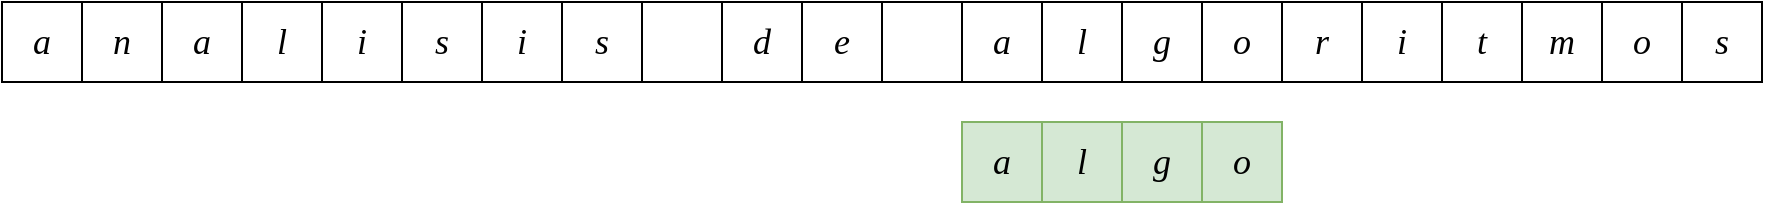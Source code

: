 <mxfile version="12.3.2" type="device" pages="1"><diagram id="_e8KGb4v1lqTLhMgVJUz" name="Page-1"><mxGraphModel dx="1092" dy="816" grid="1" gridSize="10" guides="1" tooltips="1" connect="1" arrows="1" fold="1" page="1" pageScale="1" pageWidth="850" pageHeight="1100" math="0" shadow="0"><root><mxCell id="0"/><mxCell id="1" parent="0"/><mxCell id="InzBRiQzi3yd6xg3x87f-1" value="&lt;font face=&quot;cm&quot; style=&quot;font-size: 18px&quot;&gt;&lt;i&gt;a&lt;/i&gt;&lt;/font&gt;" style="whiteSpace=wrap;html=1;aspect=fixed;" parent="1" vertex="1"><mxGeometry y="40" width="40" height="40" as="geometry"/></mxCell><mxCell id="InzBRiQzi3yd6xg3x87f-2" value="&lt;font face=&quot;cm&quot; style=&quot;font-size: 18px&quot;&gt;&lt;i&gt;n&lt;/i&gt;&lt;/font&gt;" style="whiteSpace=wrap;html=1;aspect=fixed;" parent="1" vertex="1"><mxGeometry x="40" y="40" width="40" height="40" as="geometry"/></mxCell><mxCell id="InzBRiQzi3yd6xg3x87f-4" value="&lt;font face=&quot;cm&quot; style=&quot;font-size: 18px&quot;&gt;&lt;i&gt;a&lt;/i&gt;&lt;/font&gt;" style="whiteSpace=wrap;html=1;aspect=fixed;" parent="1" vertex="1"><mxGeometry x="80" y="40" width="40" height="40" as="geometry"/></mxCell><mxCell id="InzBRiQzi3yd6xg3x87f-5" value="&lt;font face=&quot;cm&quot; style=&quot;font-size: 18px&quot;&gt;&lt;i&gt;l&lt;/i&gt;&lt;/font&gt;" style="whiteSpace=wrap;html=1;aspect=fixed;" parent="1" vertex="1"><mxGeometry x="120" y="40" width="40" height="40" as="geometry"/></mxCell><mxCell id="InzBRiQzi3yd6xg3x87f-6" value="&lt;font face=&quot;cm&quot; style=&quot;font-size: 18px&quot;&gt;&lt;i&gt;i&lt;/i&gt;&lt;/font&gt;" style="whiteSpace=wrap;html=1;aspect=fixed;" parent="1" vertex="1"><mxGeometry x="160" y="40" width="40" height="40" as="geometry"/></mxCell><mxCell id="InzBRiQzi3yd6xg3x87f-7" value="&lt;font face=&quot;cm&quot; style=&quot;font-size: 18px&quot;&gt;&lt;i&gt;s&lt;/i&gt;&lt;/font&gt;" style="whiteSpace=wrap;html=1;aspect=fixed;" parent="1" vertex="1"><mxGeometry x="200" y="40" width="40" height="40" as="geometry"/></mxCell><mxCell id="InzBRiQzi3yd6xg3x87f-8" value="&lt;font face=&quot;cm&quot; style=&quot;font-size: 18px&quot;&gt;&lt;i&gt;i&lt;/i&gt;&lt;/font&gt;" style="whiteSpace=wrap;html=1;aspect=fixed;" parent="1" vertex="1"><mxGeometry x="240" y="40" width="40" height="40" as="geometry"/></mxCell><mxCell id="InzBRiQzi3yd6xg3x87f-9" value="&lt;font face=&quot;cm&quot; style=&quot;font-size: 18px&quot;&gt;&lt;i&gt;l&lt;/i&gt;&lt;/font&gt;" style="whiteSpace=wrap;html=1;aspect=fixed;" parent="1" vertex="1"><mxGeometry x="520" y="40" width="40" height="40" as="geometry"/></mxCell><mxCell id="InzBRiQzi3yd6xg3x87f-10" value="&lt;font face=&quot;cm&quot; style=&quot;font-size: 18px&quot;&gt;&lt;i&gt;a&lt;/i&gt;&lt;/font&gt;" style="whiteSpace=wrap;html=1;aspect=fixed;" parent="1" vertex="1"><mxGeometry x="480" y="40" width="40" height="40" as="geometry"/></mxCell><mxCell id="InzBRiQzi3yd6xg3x87f-11" value="&lt;font face=&quot;cm&quot;&gt;&lt;span style=&quot;font-size: 18px&quot;&gt;&lt;i&gt;&amp;nbsp;&lt;/i&gt;&lt;/span&gt;&lt;/font&gt;" style="whiteSpace=wrap;html=1;aspect=fixed;" parent="1" vertex="1"><mxGeometry x="440" y="40" width="40" height="40" as="geometry"/></mxCell><mxCell id="InzBRiQzi3yd6xg3x87f-12" value="&lt;font face=&quot;cm&quot; style=&quot;font-size: 18px&quot;&gt;&lt;i&gt;e&lt;/i&gt;&lt;/font&gt;" style="whiteSpace=wrap;html=1;aspect=fixed;" parent="1" vertex="1"><mxGeometry x="400" y="40" width="40" height="40" as="geometry"/></mxCell><mxCell id="InzBRiQzi3yd6xg3x87f-13" value="&lt;font face=&quot;cm&quot; style=&quot;font-size: 18px&quot;&gt;&lt;i&gt;d&lt;/i&gt;&lt;/font&gt;" style="whiteSpace=wrap;html=1;aspect=fixed;" parent="1" vertex="1"><mxGeometry x="360" y="40" width="40" height="40" as="geometry"/></mxCell><mxCell id="InzBRiQzi3yd6xg3x87f-14" value="&lt;font face=&quot;cm&quot;&gt;&lt;span style=&quot;font-size: 18px&quot;&gt;&lt;i&gt;&amp;nbsp;&lt;/i&gt;&lt;/span&gt;&lt;/font&gt;" style="whiteSpace=wrap;html=1;aspect=fixed;" parent="1" vertex="1"><mxGeometry x="320" y="40" width="40" height="40" as="geometry"/></mxCell><mxCell id="InzBRiQzi3yd6xg3x87f-15" value="&lt;font face=&quot;cm&quot; style=&quot;font-size: 18px&quot;&gt;&lt;i&gt;s&lt;/i&gt;&lt;/font&gt;" style="whiteSpace=wrap;html=1;aspect=fixed;" parent="1" vertex="1"><mxGeometry x="280" y="40" width="40" height="40" as="geometry"/></mxCell><mxCell id="InzBRiQzi3yd6xg3x87f-16" value="&lt;font face=&quot;cm&quot; style=&quot;font-size: 18px&quot;&gt;&lt;i&gt;g&lt;/i&gt;&lt;/font&gt;" style="whiteSpace=wrap;html=1;aspect=fixed;" parent="1" vertex="1"><mxGeometry x="560" y="40" width="40" height="40" as="geometry"/></mxCell><mxCell id="InzBRiQzi3yd6xg3x87f-17" value="&lt;font face=&quot;cm&quot; style=&quot;font-size: 18px&quot;&gt;&lt;i&gt;o&lt;/i&gt;&lt;/font&gt;" style="whiteSpace=wrap;html=1;aspect=fixed;" parent="1" vertex="1"><mxGeometry x="600" y="40" width="40" height="40" as="geometry"/></mxCell><mxCell id="InzBRiQzi3yd6xg3x87f-18" value="&lt;font face=&quot;cm&quot; style=&quot;font-size: 18px&quot;&gt;&lt;i&gt;r&lt;/i&gt;&lt;/font&gt;" style="whiteSpace=wrap;html=1;aspect=fixed;" parent="1" vertex="1"><mxGeometry x="640" y="40" width="40" height="40" as="geometry"/></mxCell><mxCell id="InzBRiQzi3yd6xg3x87f-19" value="&lt;font face=&quot;cm&quot; style=&quot;font-size: 18px&quot;&gt;&lt;i&gt;i&lt;/i&gt;&lt;/font&gt;" style="whiteSpace=wrap;html=1;aspect=fixed;" parent="1" vertex="1"><mxGeometry x="680" y="40" width="40" height="40" as="geometry"/></mxCell><mxCell id="InzBRiQzi3yd6xg3x87f-20" value="&lt;font face=&quot;cm&quot; style=&quot;font-size: 18px&quot;&gt;&lt;i&gt;t&lt;/i&gt;&lt;/font&gt;" style="whiteSpace=wrap;html=1;aspect=fixed;" parent="1" vertex="1"><mxGeometry x="720" y="40" width="40" height="40" as="geometry"/></mxCell><mxCell id="InzBRiQzi3yd6xg3x87f-21" value="&lt;font face=&quot;cm&quot; style=&quot;font-size: 18px&quot;&gt;&lt;i&gt;m&lt;/i&gt;&lt;/font&gt;" style="whiteSpace=wrap;html=1;aspect=fixed;" parent="1" vertex="1"><mxGeometry x="760" y="40" width="40" height="40" as="geometry"/></mxCell><mxCell id="InzBRiQzi3yd6xg3x87f-22" value="&lt;font face=&quot;cm&quot; style=&quot;font-size: 18px&quot;&gt;&lt;i&gt;o&lt;/i&gt;&lt;/font&gt;" style="whiteSpace=wrap;html=1;aspect=fixed;" parent="1" vertex="1"><mxGeometry x="800" y="40" width="40" height="40" as="geometry"/></mxCell><mxCell id="InzBRiQzi3yd6xg3x87f-23" value="&lt;font face=&quot;cm&quot; style=&quot;font-size: 18px&quot;&gt;&lt;i&gt;a&lt;/i&gt;&lt;/font&gt;" style="whiteSpace=wrap;html=1;aspect=fixed;fillColor=#d5e8d4;strokeColor=#82b366;" parent="1" vertex="1"><mxGeometry x="480" y="100" width="40" height="40" as="geometry"/></mxCell><mxCell id="InzBRiQzi3yd6xg3x87f-24" value="&lt;font face=&quot;cm&quot; style=&quot;font-size: 18px&quot;&gt;&lt;i&gt;l&lt;/i&gt;&lt;/font&gt;" style="whiteSpace=wrap;html=1;aspect=fixed;fillColor=#d5e8d4;strokeColor=#82b366;" parent="1" vertex="1"><mxGeometry x="520" y="100" width="40" height="40" as="geometry"/></mxCell><mxCell id="InzBRiQzi3yd6xg3x87f-25" value="&lt;font face=&quot;cm&quot; style=&quot;font-size: 18px&quot;&gt;&lt;i&gt;g&lt;/i&gt;&lt;/font&gt;" style="whiteSpace=wrap;html=1;aspect=fixed;fillColor=#d5e8d4;strokeColor=#82b366;" parent="1" vertex="1"><mxGeometry x="560" y="100" width="40" height="40" as="geometry"/></mxCell><mxCell id="InzBRiQzi3yd6xg3x87f-26" value="&lt;font face=&quot;cm&quot; style=&quot;font-size: 18px&quot;&gt;&lt;i&gt;o&lt;/i&gt;&lt;/font&gt;" style="whiteSpace=wrap;html=1;aspect=fixed;fillColor=#d5e8d4;strokeColor=#82b366;" parent="1" vertex="1"><mxGeometry x="600" y="100" width="40" height="40" as="geometry"/></mxCell><mxCell id="InzBRiQzi3yd6xg3x87f-27" value="&lt;font face=&quot;cm&quot; style=&quot;font-size: 18px&quot;&gt;&lt;i&gt;s&lt;/i&gt;&lt;/font&gt;" style="whiteSpace=wrap;html=1;aspect=fixed;" parent="1" vertex="1"><mxGeometry x="840" y="40" width="40" height="40" as="geometry"/></mxCell></root></mxGraphModel></diagram></mxfile>